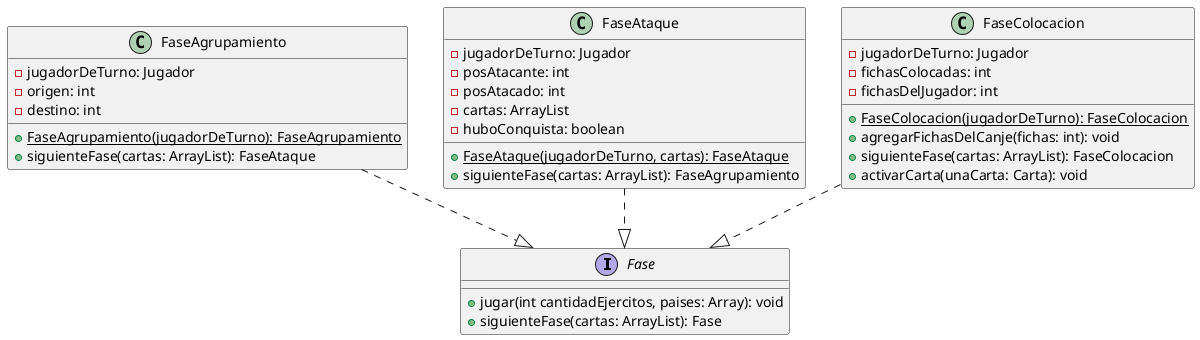 @startuml

interface Fase {
    + jugar(int cantidadEjercitos, paises: Array): void
    + siguienteFase(cartas: ArrayList): Fase
}

FaseAgrupamiento ..|> Fase
FaseAtaque ..|> Fase
FaseColocacion ..|> Fase

class FaseAgrupamiento {
    - jugadorDeTurno: Jugador
    - origen: int
    - destino: int
    + {static} FaseAgrupamiento(jugadorDeTurno): FaseAgrupamiento
    + siguienteFase(cartas: ArrayList): FaseAtaque
}

class FaseAtaque {
    - jugadorDeTurno: Jugador
    - posAtacante: int
    - posAtacado: int
    - cartas: ArrayList
    - huboConquista: boolean
    + {static} FaseAtaque(jugadorDeTurno, cartas): FaseAtaque
    + siguienteFase(cartas: ArrayList): FaseAgrupamiento

}

class FaseColocacion {
    - jugadorDeTurno: Jugador
    - fichasColocadas: int
    - fichasDelJugador: int
    + {static} FaseColocacion(jugadorDeTurno): FaseColocacion
    + agregarFichasDelCanje(fichas: int): void
    + siguienteFase(cartas: ArrayList): FaseColocacion
    + activarCarta(unaCarta: Carta): void
}

@enduml